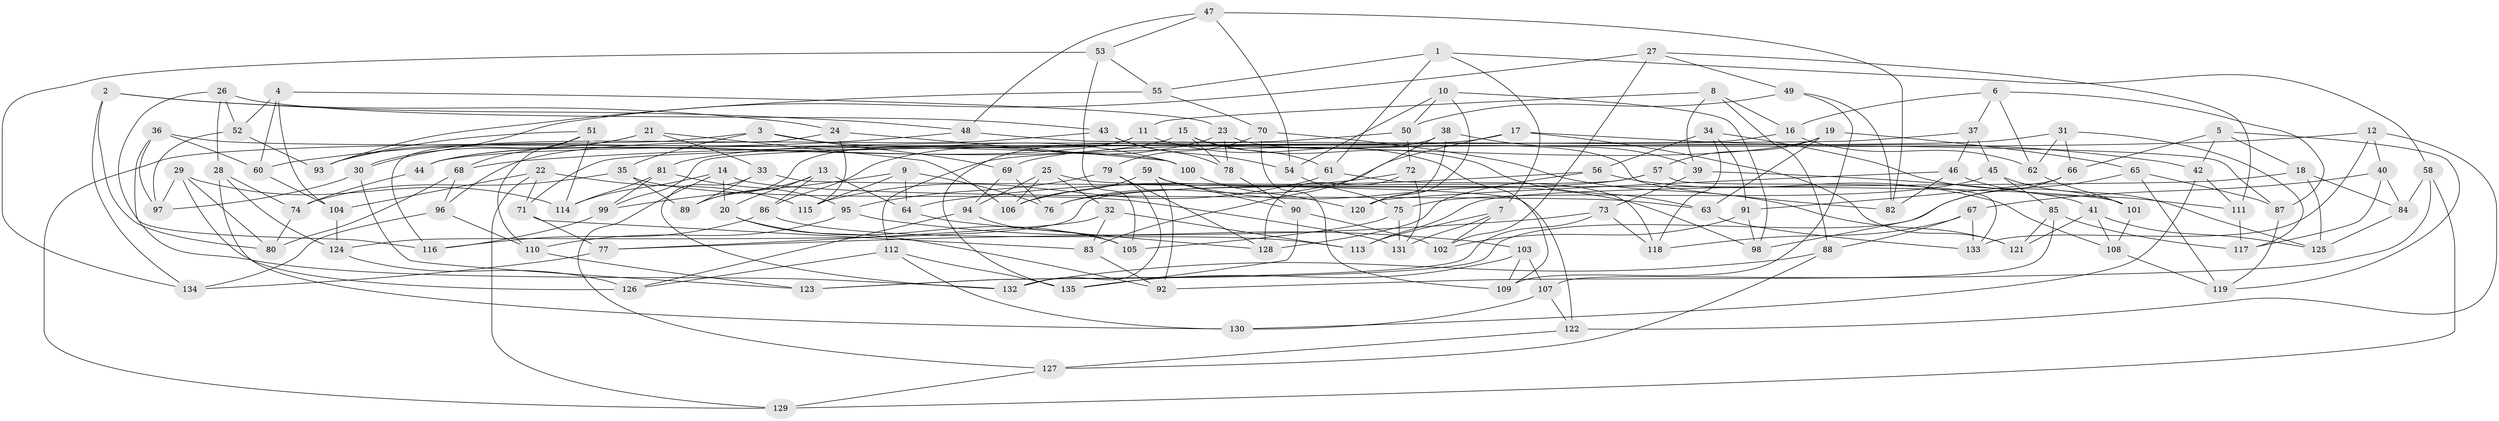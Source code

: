 // coarse degree distribution, {11: 0.07407407407407407, 9: 0.1111111111111111, 8: 0.05555555555555555, 10: 0.07407407407407407, 12: 0.037037037037037035, 4: 0.46296296296296297, 7: 0.07407407407407407, 6: 0.037037037037037035, 3: 0.05555555555555555, 5: 0.018518518518518517}
// Generated by graph-tools (version 1.1) at 2025/53/03/04/25 22:53:36]
// undirected, 135 vertices, 270 edges
graph export_dot {
  node [color=gray90,style=filled];
  1;
  2;
  3;
  4;
  5;
  6;
  7;
  8;
  9;
  10;
  11;
  12;
  13;
  14;
  15;
  16;
  17;
  18;
  19;
  20;
  21;
  22;
  23;
  24;
  25;
  26;
  27;
  28;
  29;
  30;
  31;
  32;
  33;
  34;
  35;
  36;
  37;
  38;
  39;
  40;
  41;
  42;
  43;
  44;
  45;
  46;
  47;
  48;
  49;
  50;
  51;
  52;
  53;
  54;
  55;
  56;
  57;
  58;
  59;
  60;
  61;
  62;
  63;
  64;
  65;
  66;
  67;
  68;
  69;
  70;
  71;
  72;
  73;
  74;
  75;
  76;
  77;
  78;
  79;
  80;
  81;
  82;
  83;
  84;
  85;
  86;
  87;
  88;
  89;
  90;
  91;
  92;
  93;
  94;
  95;
  96;
  97;
  98;
  99;
  100;
  101;
  102;
  103;
  104;
  105;
  106;
  107;
  108;
  109;
  110;
  111;
  112;
  113;
  114;
  115;
  116;
  117;
  118;
  119;
  120;
  121;
  122;
  123;
  124;
  125;
  126;
  127;
  128;
  129;
  130;
  131;
  132;
  133;
  134;
  135;
  1 -- 55;
  1 -- 61;
  1 -- 7;
  1 -- 58;
  2 -- 134;
  2 -- 80;
  2 -- 48;
  2 -- 24;
  3 -- 35;
  3 -- 129;
  3 -- 100;
  3 -- 69;
  4 -- 60;
  4 -- 104;
  4 -- 23;
  4 -- 52;
  5 -- 66;
  5 -- 18;
  5 -- 42;
  5 -- 119;
  6 -- 37;
  6 -- 62;
  6 -- 16;
  6 -- 87;
  7 -- 113;
  7 -- 102;
  7 -- 131;
  8 -- 88;
  8 -- 16;
  8 -- 11;
  8 -- 39;
  9 -- 76;
  9 -- 99;
  9 -- 115;
  9 -- 64;
  10 -- 54;
  10 -- 120;
  10 -- 98;
  10 -- 50;
  11 -- 44;
  11 -- 109;
  11 -- 89;
  12 -- 133;
  12 -- 40;
  12 -- 122;
  12 -- 68;
  13 -- 64;
  13 -- 20;
  13 -- 86;
  13 -- 89;
  14 -- 114;
  14 -- 127;
  14 -- 20;
  14 -- 63;
  15 -- 63;
  15 -- 78;
  15 -- 44;
  15 -- 61;
  16 -- 99;
  16 -- 62;
  17 -- 44;
  17 -- 42;
  17 -- 121;
  17 -- 76;
  18 -- 125;
  18 -- 113;
  18 -- 84;
  19 -- 63;
  19 -- 57;
  19 -- 69;
  19 -- 65;
  20 -- 92;
  20 -- 105;
  21 -- 30;
  21 -- 33;
  21 -- 106;
  21 -- 93;
  22 -- 129;
  22 -- 104;
  22 -- 115;
  22 -- 71;
  23 -- 86;
  23 -- 78;
  23 -- 82;
  24 -- 115;
  24 -- 116;
  24 -- 100;
  25 -- 106;
  25 -- 101;
  25 -- 32;
  25 -- 94;
  26 -- 43;
  26 -- 28;
  26 -- 132;
  26 -- 52;
  27 -- 111;
  27 -- 30;
  27 -- 102;
  27 -- 49;
  28 -- 74;
  28 -- 124;
  28 -- 130;
  29 -- 80;
  29 -- 114;
  29 -- 97;
  29 -- 126;
  30 -- 123;
  30 -- 97;
  31 -- 62;
  31 -- 117;
  31 -- 112;
  31 -- 66;
  32 -- 77;
  32 -- 83;
  32 -- 113;
  33 -- 89;
  33 -- 132;
  33 -- 122;
  34 -- 118;
  34 -- 56;
  34 -- 101;
  34 -- 91;
  35 -- 74;
  35 -- 89;
  35 -- 131;
  36 -- 97;
  36 -- 60;
  36 -- 116;
  36 -- 100;
  37 -- 46;
  37 -- 45;
  37 -- 71;
  38 -- 135;
  38 -- 120;
  38 -- 83;
  38 -- 39;
  39 -- 41;
  39 -- 73;
  40 -- 67;
  40 -- 117;
  40 -- 84;
  41 -- 108;
  41 -- 125;
  41 -- 121;
  42 -- 130;
  42 -- 111;
  43 -- 96;
  43 -- 54;
  43 -- 78;
  44 -- 74;
  45 -- 85;
  45 -- 75;
  45 -- 125;
  46 -- 111;
  46 -- 82;
  46 -- 120;
  47 -- 53;
  47 -- 82;
  47 -- 48;
  47 -- 54;
  48 -- 87;
  48 -- 60;
  49 -- 50;
  49 -- 82;
  49 -- 109;
  50 -- 72;
  50 -- 81;
  51 -- 110;
  51 -- 93;
  51 -- 68;
  51 -- 114;
  52 -- 97;
  52 -- 93;
  53 -- 55;
  53 -- 134;
  53 -- 105;
  54 -- 75;
  55 -- 70;
  55 -- 93;
  56 -- 128;
  56 -- 64;
  56 -- 108;
  57 -- 76;
  57 -- 133;
  57 -- 124;
  58 -- 92;
  58 -- 84;
  58 -- 129;
  59 -- 106;
  59 -- 98;
  59 -- 92;
  59 -- 90;
  60 -- 104;
  61 -- 118;
  61 -- 115;
  62 -- 101;
  63 -- 133;
  64 -- 128;
  65 -- 87;
  65 -- 123;
  65 -- 119;
  66 -- 98;
  66 -- 91;
  67 -- 88;
  67 -- 133;
  67 -- 118;
  68 -- 96;
  68 -- 80;
  69 -- 94;
  69 -- 76;
  70 -- 121;
  70 -- 79;
  70 -- 109;
  71 -- 77;
  71 -- 83;
  72 -- 128;
  72 -- 106;
  72 -- 131;
  73 -- 118;
  73 -- 77;
  73 -- 123;
  74 -- 80;
  75 -- 105;
  75 -- 131;
  77 -- 134;
  78 -- 90;
  79 -- 95;
  79 -- 128;
  79 -- 132;
  81 -- 95;
  81 -- 114;
  81 -- 99;
  83 -- 92;
  84 -- 125;
  85 -- 117;
  85 -- 107;
  85 -- 121;
  86 -- 113;
  86 -- 116;
  87 -- 119;
  88 -- 132;
  88 -- 127;
  90 -- 102;
  90 -- 135;
  91 -- 98;
  91 -- 102;
  94 -- 126;
  94 -- 105;
  95 -- 110;
  95 -- 103;
  96 -- 134;
  96 -- 110;
  99 -- 116;
  100 -- 120;
  101 -- 108;
  103 -- 109;
  103 -- 107;
  103 -- 135;
  104 -- 124;
  107 -- 122;
  107 -- 130;
  108 -- 119;
  110 -- 123;
  111 -- 117;
  112 -- 126;
  112 -- 130;
  112 -- 135;
  122 -- 127;
  124 -- 126;
  127 -- 129;
}
